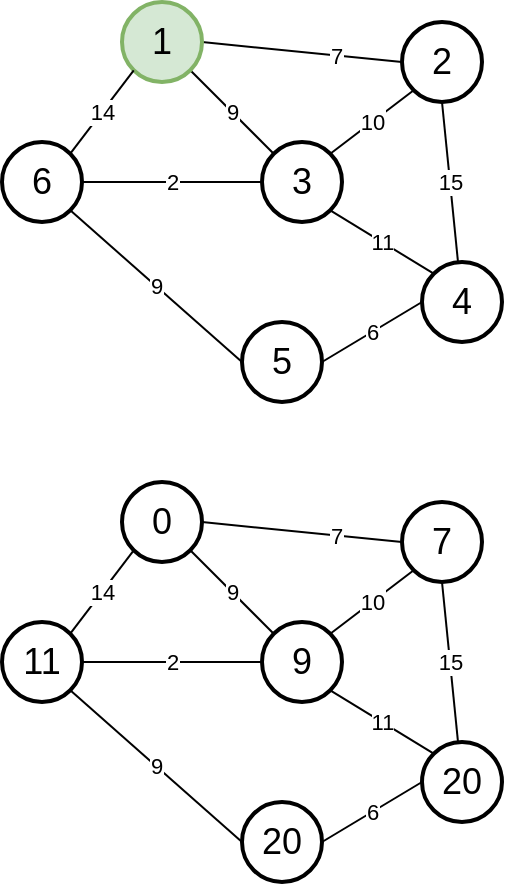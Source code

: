 <mxfile version="13.6.5">
    <diagram id="6hGFLwfOUW9BJ-s0fimq" name="Page-1">
        <mxGraphModel dx="313" dy="287" grid="1" gridSize="10" guides="1" tooltips="1" connect="1" arrows="1" fold="1" page="1" pageScale="1" pageWidth="827" pageHeight="1169" math="0" shadow="0">
            <root>
                <mxCell id="0"/>
                <mxCell id="1" parent="0"/>
                <mxCell id="9" value="9" style="rounded=0;orthogonalLoop=1;jettySize=auto;html=1;exitX=1;exitY=1;exitDx=0;exitDy=0;entryX=0;entryY=0;entryDx=0;entryDy=0;endArrow=none;endFill=0;" edge="1" parent="1" source="2" target="7">
                    <mxGeometry relative="1" as="geometry"/>
                </mxCell>
                <mxCell id="11" style="edgeStyle=none;rounded=0;orthogonalLoop=1;jettySize=auto;html=1;exitX=1;exitY=0.5;exitDx=0;exitDy=0;entryX=0;entryY=0.5;entryDx=0;entryDy=0;endArrow=none;endFill=0;" edge="1" parent="1" source="2" target="3">
                    <mxGeometry relative="1" as="geometry"/>
                </mxCell>
                <mxCell id="20" value="7" style="edgeLabel;html=1;align=center;verticalAlign=middle;resizable=0;points=[];" vertex="1" connectable="0" parent="11">
                    <mxGeometry x="0.341" relative="1" as="geometry">
                        <mxPoint as="offset"/>
                    </mxGeometry>
                </mxCell>
                <mxCell id="2" value="1" style="ellipse;whiteSpace=wrap;html=1;strokeWidth=2;fontSize=18;fillColor=#d5e8d4;strokeColor=#82b366;" vertex="1" parent="1">
                    <mxGeometry x="80" y="40" width="40" height="40" as="geometry"/>
                </mxCell>
                <mxCell id="12" value="15" style="edgeStyle=none;rounded=0;orthogonalLoop=1;jettySize=auto;html=1;exitX=0.5;exitY=1;exitDx=0;exitDy=0;endArrow=none;endFill=0;" edge="1" parent="1" source="3" target="4">
                    <mxGeometry relative="1" as="geometry"/>
                </mxCell>
                <mxCell id="3" value="2" style="ellipse;whiteSpace=wrap;html=1;strokeWidth=2;fontSize=18;" vertex="1" parent="1">
                    <mxGeometry x="220" y="50" width="40" height="40" as="geometry"/>
                </mxCell>
                <mxCell id="4" value="4" style="ellipse;whiteSpace=wrap;html=1;strokeWidth=2;fontSize=18;" vertex="1" parent="1">
                    <mxGeometry x="230" y="170" width="40" height="40" as="geometry"/>
                </mxCell>
                <mxCell id="13" value="6" style="edgeStyle=none;rounded=0;orthogonalLoop=1;jettySize=auto;html=1;exitX=1;exitY=0.5;exitDx=0;exitDy=0;entryX=0;entryY=0.5;entryDx=0;entryDy=0;endArrow=none;endFill=0;" edge="1" parent="1" source="5" target="4">
                    <mxGeometry relative="1" as="geometry"/>
                </mxCell>
                <mxCell id="5" value="5" style="ellipse;whiteSpace=wrap;html=1;strokeWidth=2;fontSize=18;" vertex="1" parent="1">
                    <mxGeometry x="140" y="200" width="40" height="40" as="geometry"/>
                </mxCell>
                <mxCell id="15" value="2" style="edgeStyle=none;rounded=0;orthogonalLoop=1;jettySize=auto;html=1;exitX=1;exitY=0.5;exitDx=0;exitDy=0;entryX=0;entryY=0.5;entryDx=0;entryDy=0;endArrow=none;endFill=0;" edge="1" parent="1" source="6" target="7">
                    <mxGeometry relative="1" as="geometry"/>
                </mxCell>
                <mxCell id="16" value="14" style="edgeStyle=none;rounded=0;orthogonalLoop=1;jettySize=auto;html=1;exitX=1;exitY=0;exitDx=0;exitDy=0;endArrow=none;endFill=0;entryX=0;entryY=1;entryDx=0;entryDy=0;" edge="1" parent="1" source="6" target="2">
                    <mxGeometry relative="1" as="geometry">
                        <mxPoint x="100" y="80" as="targetPoint"/>
                    </mxGeometry>
                </mxCell>
                <mxCell id="40" value="9" style="edgeStyle=none;rounded=0;orthogonalLoop=1;jettySize=auto;html=1;exitX=1;exitY=1;exitDx=0;exitDy=0;entryX=0;entryY=0.5;entryDx=0;entryDy=0;endArrow=none;endFill=0;" edge="1" parent="1" source="6" target="5">
                    <mxGeometry relative="1" as="geometry"/>
                </mxCell>
                <mxCell id="6" value="6" style="ellipse;whiteSpace=wrap;html=1;strokeWidth=2;fontSize=18;" vertex="1" parent="1">
                    <mxGeometry x="20" y="110" width="40" height="40" as="geometry"/>
                </mxCell>
                <mxCell id="10" value="10" style="edgeStyle=none;rounded=0;orthogonalLoop=1;jettySize=auto;html=1;exitX=1;exitY=0;exitDx=0;exitDy=0;entryX=0;entryY=1;entryDx=0;entryDy=0;endArrow=none;endFill=0;" edge="1" parent="1" source="7" target="3">
                    <mxGeometry relative="1" as="geometry"/>
                </mxCell>
                <mxCell id="18" value="11" style="edgeStyle=none;rounded=0;orthogonalLoop=1;jettySize=auto;html=1;exitX=1;exitY=1;exitDx=0;exitDy=0;entryX=0;entryY=0;entryDx=0;entryDy=0;endArrow=none;endFill=0;" edge="1" parent="1" source="7" target="4">
                    <mxGeometry relative="1" as="geometry"/>
                </mxCell>
                <mxCell id="7" value="3" style="ellipse;whiteSpace=wrap;html=1;strokeWidth=2;fontSize=18;" vertex="1" parent="1">
                    <mxGeometry x="150" y="110" width="40" height="40" as="geometry"/>
                </mxCell>
                <mxCell id="21" value="9" style="rounded=0;orthogonalLoop=1;jettySize=auto;html=1;exitX=1;exitY=1;exitDx=0;exitDy=0;entryX=0;entryY=0;entryDx=0;entryDy=0;endArrow=none;endFill=0;" edge="1" parent="1" source="24" target="37">
                    <mxGeometry relative="1" as="geometry"/>
                </mxCell>
                <mxCell id="22" style="edgeStyle=none;rounded=0;orthogonalLoop=1;jettySize=auto;html=1;exitX=1;exitY=0.5;exitDx=0;exitDy=0;entryX=0;entryY=0.5;entryDx=0;entryDy=0;endArrow=none;endFill=0;" edge="1" parent="1" source="24" target="26">
                    <mxGeometry relative="1" as="geometry"/>
                </mxCell>
                <mxCell id="23" value="7" style="edgeLabel;html=1;align=center;verticalAlign=middle;resizable=0;points=[];" vertex="1" connectable="0" parent="22">
                    <mxGeometry x="0.341" relative="1" as="geometry">
                        <mxPoint as="offset"/>
                    </mxGeometry>
                </mxCell>
                <mxCell id="24" value="0" style="ellipse;whiteSpace=wrap;html=1;strokeWidth=2;fontSize=18;" vertex="1" parent="1">
                    <mxGeometry x="80" y="280" width="40" height="40" as="geometry"/>
                </mxCell>
                <mxCell id="25" value="15" style="edgeStyle=none;rounded=0;orthogonalLoop=1;jettySize=auto;html=1;exitX=0.5;exitY=1;exitDx=0;exitDy=0;endArrow=none;endFill=0;" edge="1" parent="1" source="26" target="27">
                    <mxGeometry relative="1" as="geometry"/>
                </mxCell>
                <mxCell id="26" value="7" style="ellipse;whiteSpace=wrap;html=1;strokeWidth=2;fontSize=18;" vertex="1" parent="1">
                    <mxGeometry x="220" y="290" width="40" height="40" as="geometry"/>
                </mxCell>
                <mxCell id="27" value="20" style="ellipse;whiteSpace=wrap;html=1;strokeWidth=2;fontSize=18;" vertex="1" parent="1">
                    <mxGeometry x="230" y="410" width="40" height="40" as="geometry"/>
                </mxCell>
                <mxCell id="28" value="6" style="edgeStyle=none;rounded=0;orthogonalLoop=1;jettySize=auto;html=1;exitX=1;exitY=0.5;exitDx=0;exitDy=0;entryX=0;entryY=0.5;entryDx=0;entryDy=0;endArrow=none;endFill=0;" edge="1" parent="1" source="31" target="27">
                    <mxGeometry relative="1" as="geometry"/>
                </mxCell>
                <mxCell id="31" value="20" style="ellipse;whiteSpace=wrap;html=1;strokeWidth=2;fontSize=18;" vertex="1" parent="1">
                    <mxGeometry x="140" y="440" width="40" height="40" as="geometry"/>
                </mxCell>
                <mxCell id="32" value="2" style="edgeStyle=none;rounded=0;orthogonalLoop=1;jettySize=auto;html=1;exitX=1;exitY=0.5;exitDx=0;exitDy=0;entryX=0;entryY=0.5;entryDx=0;entryDy=0;endArrow=none;endFill=0;" edge="1" parent="1" source="34" target="37">
                    <mxGeometry relative="1" as="geometry"/>
                </mxCell>
                <mxCell id="33" value="14" style="edgeStyle=none;rounded=0;orthogonalLoop=1;jettySize=auto;html=1;exitX=1;exitY=0;exitDx=0;exitDy=0;endArrow=none;endFill=0;entryX=0;entryY=1;entryDx=0;entryDy=0;" edge="1" parent="1" source="34" target="24">
                    <mxGeometry relative="1" as="geometry">
                        <mxPoint x="100" y="320" as="targetPoint"/>
                    </mxGeometry>
                </mxCell>
                <mxCell id="41" value="9" style="edgeStyle=none;rounded=0;orthogonalLoop=1;jettySize=auto;html=1;exitX=1;exitY=1;exitDx=0;exitDy=0;entryX=0;entryY=0.5;entryDx=0;entryDy=0;endArrow=none;endFill=0;" edge="1" parent="1" source="34" target="31">
                    <mxGeometry relative="1" as="geometry"/>
                </mxCell>
                <mxCell id="34" value="11" style="ellipse;whiteSpace=wrap;html=1;strokeWidth=2;fontSize=18;" vertex="1" parent="1">
                    <mxGeometry x="20" y="350" width="40" height="40" as="geometry"/>
                </mxCell>
                <mxCell id="35" value="10" style="edgeStyle=none;rounded=0;orthogonalLoop=1;jettySize=auto;html=1;exitX=1;exitY=0;exitDx=0;exitDy=0;entryX=0;entryY=1;entryDx=0;entryDy=0;endArrow=none;endFill=0;" edge="1" parent="1" source="37" target="26">
                    <mxGeometry relative="1" as="geometry"/>
                </mxCell>
                <mxCell id="36" value="11" style="edgeStyle=none;rounded=0;orthogonalLoop=1;jettySize=auto;html=1;exitX=1;exitY=1;exitDx=0;exitDy=0;entryX=0;entryY=0;entryDx=0;entryDy=0;endArrow=none;endFill=0;" edge="1" parent="1" source="37" target="27">
                    <mxGeometry relative="1" as="geometry"/>
                </mxCell>
                <mxCell id="37" value="9" style="ellipse;whiteSpace=wrap;html=1;strokeWidth=2;fontSize=18;" vertex="1" parent="1">
                    <mxGeometry x="150" y="350" width="40" height="40" as="geometry"/>
                </mxCell>
            </root>
        </mxGraphModel>
    </diagram>
</mxfile>
